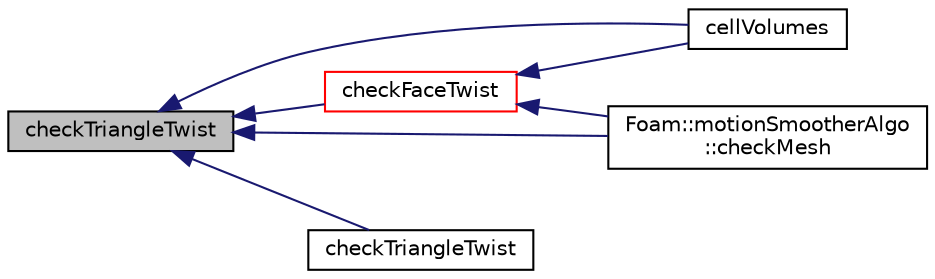 digraph "checkTriangleTwist"
{
  bgcolor="transparent";
  edge [fontname="Helvetica",fontsize="10",labelfontname="Helvetica",labelfontsize="10"];
  node [fontname="Helvetica",fontsize="10",shape=record];
  rankdir="LR";
  Node1 [label="checkTriangleTwist",height=0.2,width=0.4,color="black", fillcolor="grey75", style="filled", fontcolor="black"];
  Node1 -> Node2 [dir="back",color="midnightblue",fontsize="10",style="solid",fontname="Helvetica"];
  Node2 [label="cellVolumes",height=0.2,width=0.4,color="black",URL="$a01963.html#a40e07e1b8fd6e3181df1f67a89f962a4"];
  Node1 -> Node3 [dir="back",color="midnightblue",fontsize="10",style="solid",fontname="Helvetica"];
  Node3 [label="checkFaceTwist",height=0.2,width=0.4,color="red",URL="$a01963.html#a1d15f5f7fdae54e4c34b03a0462cd535",tooltip="Triangle (from face-centre decomposition) normal v.s. "];
  Node3 -> Node2 [dir="back",color="midnightblue",fontsize="10",style="solid",fontname="Helvetica"];
  Node3 -> Node4 [dir="back",color="midnightblue",fontsize="10",style="solid",fontname="Helvetica"];
  Node4 [label="Foam::motionSmootherAlgo\l::checkMesh",height=0.2,width=0.4,color="black",URL="$a01571.html#aa9f61ed4ec6238efaec747b27fa0143c",tooltip="Check part of mesh including baffles with mesh settings in dict. "];
  Node1 -> Node4 [dir="back",color="midnightblue",fontsize="10",style="solid",fontname="Helvetica"];
  Node1 -> Node5 [dir="back",color="midnightblue",fontsize="10",style="solid",fontname="Helvetica"];
  Node5 [label="checkTriangleTwist",height=0.2,width=0.4,color="black",URL="$a01963.html#a630e4081d8841b862abbb4e89dedc866"];
}
